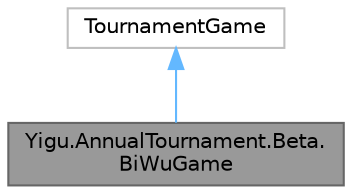 digraph "Yigu.AnnualTournament.Beta.BiWuGame"
{
 // LATEX_PDF_SIZE
  bgcolor="transparent";
  edge [fontname=Helvetica,fontsize=10,labelfontname=Helvetica,labelfontsize=10];
  node [fontname=Helvetica,fontsize=10,shape=box,height=0.2,width=0.4];
  Node1 [id="Node000001",label="Yigu.AnnualTournament.Beta.\lBiWuGame",height=0.2,width=0.4,color="gray40", fillcolor="grey60", style="filled", fontcolor="black",tooltip="表示比武大会的游戏类，继承自 TournamentGame。"];
  Node2 -> Node1 [id="edge1_Node000001_Node000002",dir="back",color="steelblue1",style="solid",tooltip=" "];
  Node2 [id="Node000002",label="TournamentGame",height=0.2,width=0.4,color="grey75", fillcolor="white", style="filled",tooltip=" "];
}
